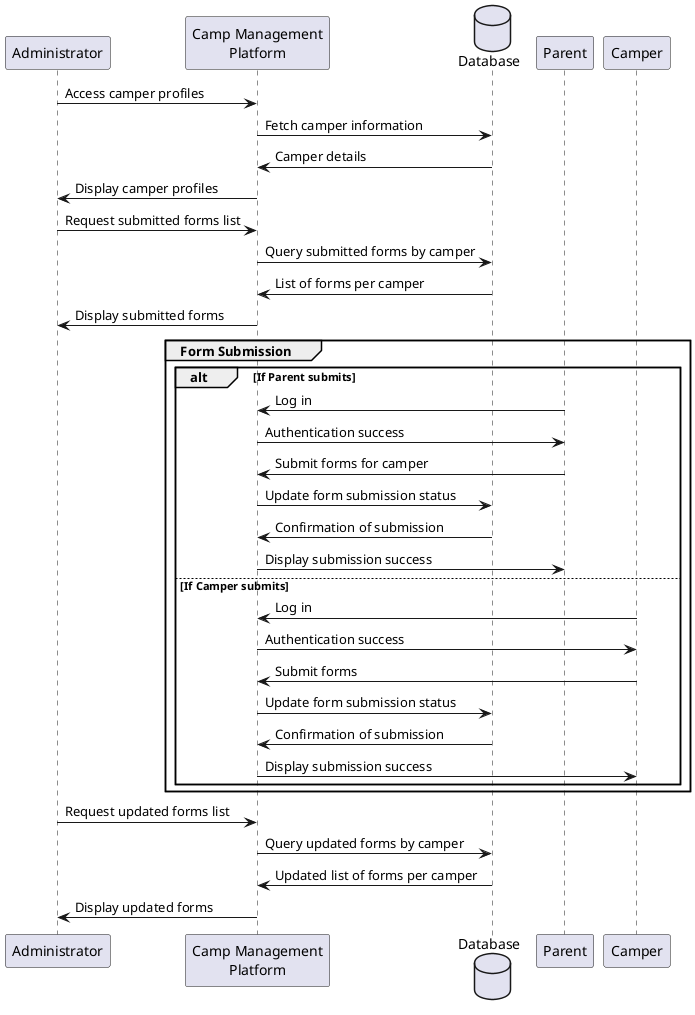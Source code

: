 @startuml
participant Administrator as admin
participant "Camp Management\nPlatform" as platform
database Database

admin -> platform : Access camper profiles
platform -> Database : Fetch camper information
Database -> platform : Camper details
platform -> admin : Display camper profiles

admin -> platform : Request submitted forms list
platform -> Database : Query submitted forms by camper
Database -> platform : List of forms per camper
platform -> admin : Display submitted forms

group Form Submission
    participant Parent as parent
    participant "Camper" as camper

    alt If Parent submits
        parent -> platform : Log in
        platform -> parent : Authentication success
        parent -> platform : Submit forms for camper
        platform -> Database : Update form submission status
        Database -> platform : Confirmation of submission
        platform -> parent : Display submission success
    else If Camper submits
        camper -> platform : Log in
        platform -> camper : Authentication success
        camper -> platform : Submit forms
        platform -> Database : Update form submission status
        Database -> platform : Confirmation of submission
        platform -> camper : Display submission success
    end
end

admin -> platform : Request updated forms list
platform -> Database : Query updated forms by camper
Database -> platform : Updated list of forms per camper
platform -> admin : Display updated forms

@enduml